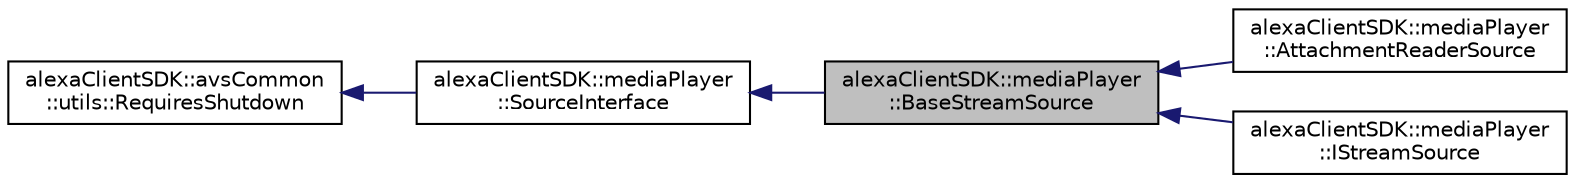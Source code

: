digraph "alexaClientSDK::mediaPlayer::BaseStreamSource"
{
 // LATEX_PDF_SIZE
  edge [fontname="Helvetica",fontsize="10",labelfontname="Helvetica",labelfontsize="10"];
  node [fontname="Helvetica",fontsize="10",shape=record];
  rankdir="LR";
  Node1 [label="alexaClientSDK::mediaPlayer\l::BaseStreamSource",height=0.2,width=0.4,color="black", fillcolor="grey75", style="filled", fontcolor="black",tooltip=" "];
  Node2 -> Node1 [dir="back",color="midnightblue",fontsize="10",style="solid",fontname="Helvetica"];
  Node2 [label="alexaClientSDK::mediaPlayer\l::SourceInterface",height=0.2,width=0.4,color="black", fillcolor="white", style="filled",URL="$classalexa_client_s_d_k_1_1media_player_1_1_source_interface.html",tooltip=" "];
  Node3 -> Node2 [dir="back",color="midnightblue",fontsize="10",style="solid",fontname="Helvetica"];
  Node3 [label="alexaClientSDK::avsCommon\l::utils::RequiresShutdown",height=0.2,width=0.4,color="black", fillcolor="white", style="filled",URL="$classalexa_client_s_d_k_1_1avs_common_1_1utils_1_1_requires_shutdown.html",tooltip=" "];
  Node1 -> Node4 [dir="back",color="midnightblue",fontsize="10",style="solid",fontname="Helvetica"];
  Node4 [label="alexaClientSDK::mediaPlayer\l::AttachmentReaderSource",height=0.2,width=0.4,color="black", fillcolor="white", style="filled",URL="$classalexa_client_s_d_k_1_1media_player_1_1_attachment_reader_source.html",tooltip=" "];
  Node1 -> Node5 [dir="back",color="midnightblue",fontsize="10",style="solid",fontname="Helvetica"];
  Node5 [label="alexaClientSDK::mediaPlayer\l::IStreamSource",height=0.2,width=0.4,color="black", fillcolor="white", style="filled",URL="$classalexa_client_s_d_k_1_1media_player_1_1_i_stream_source.html",tooltip=" "];
}
